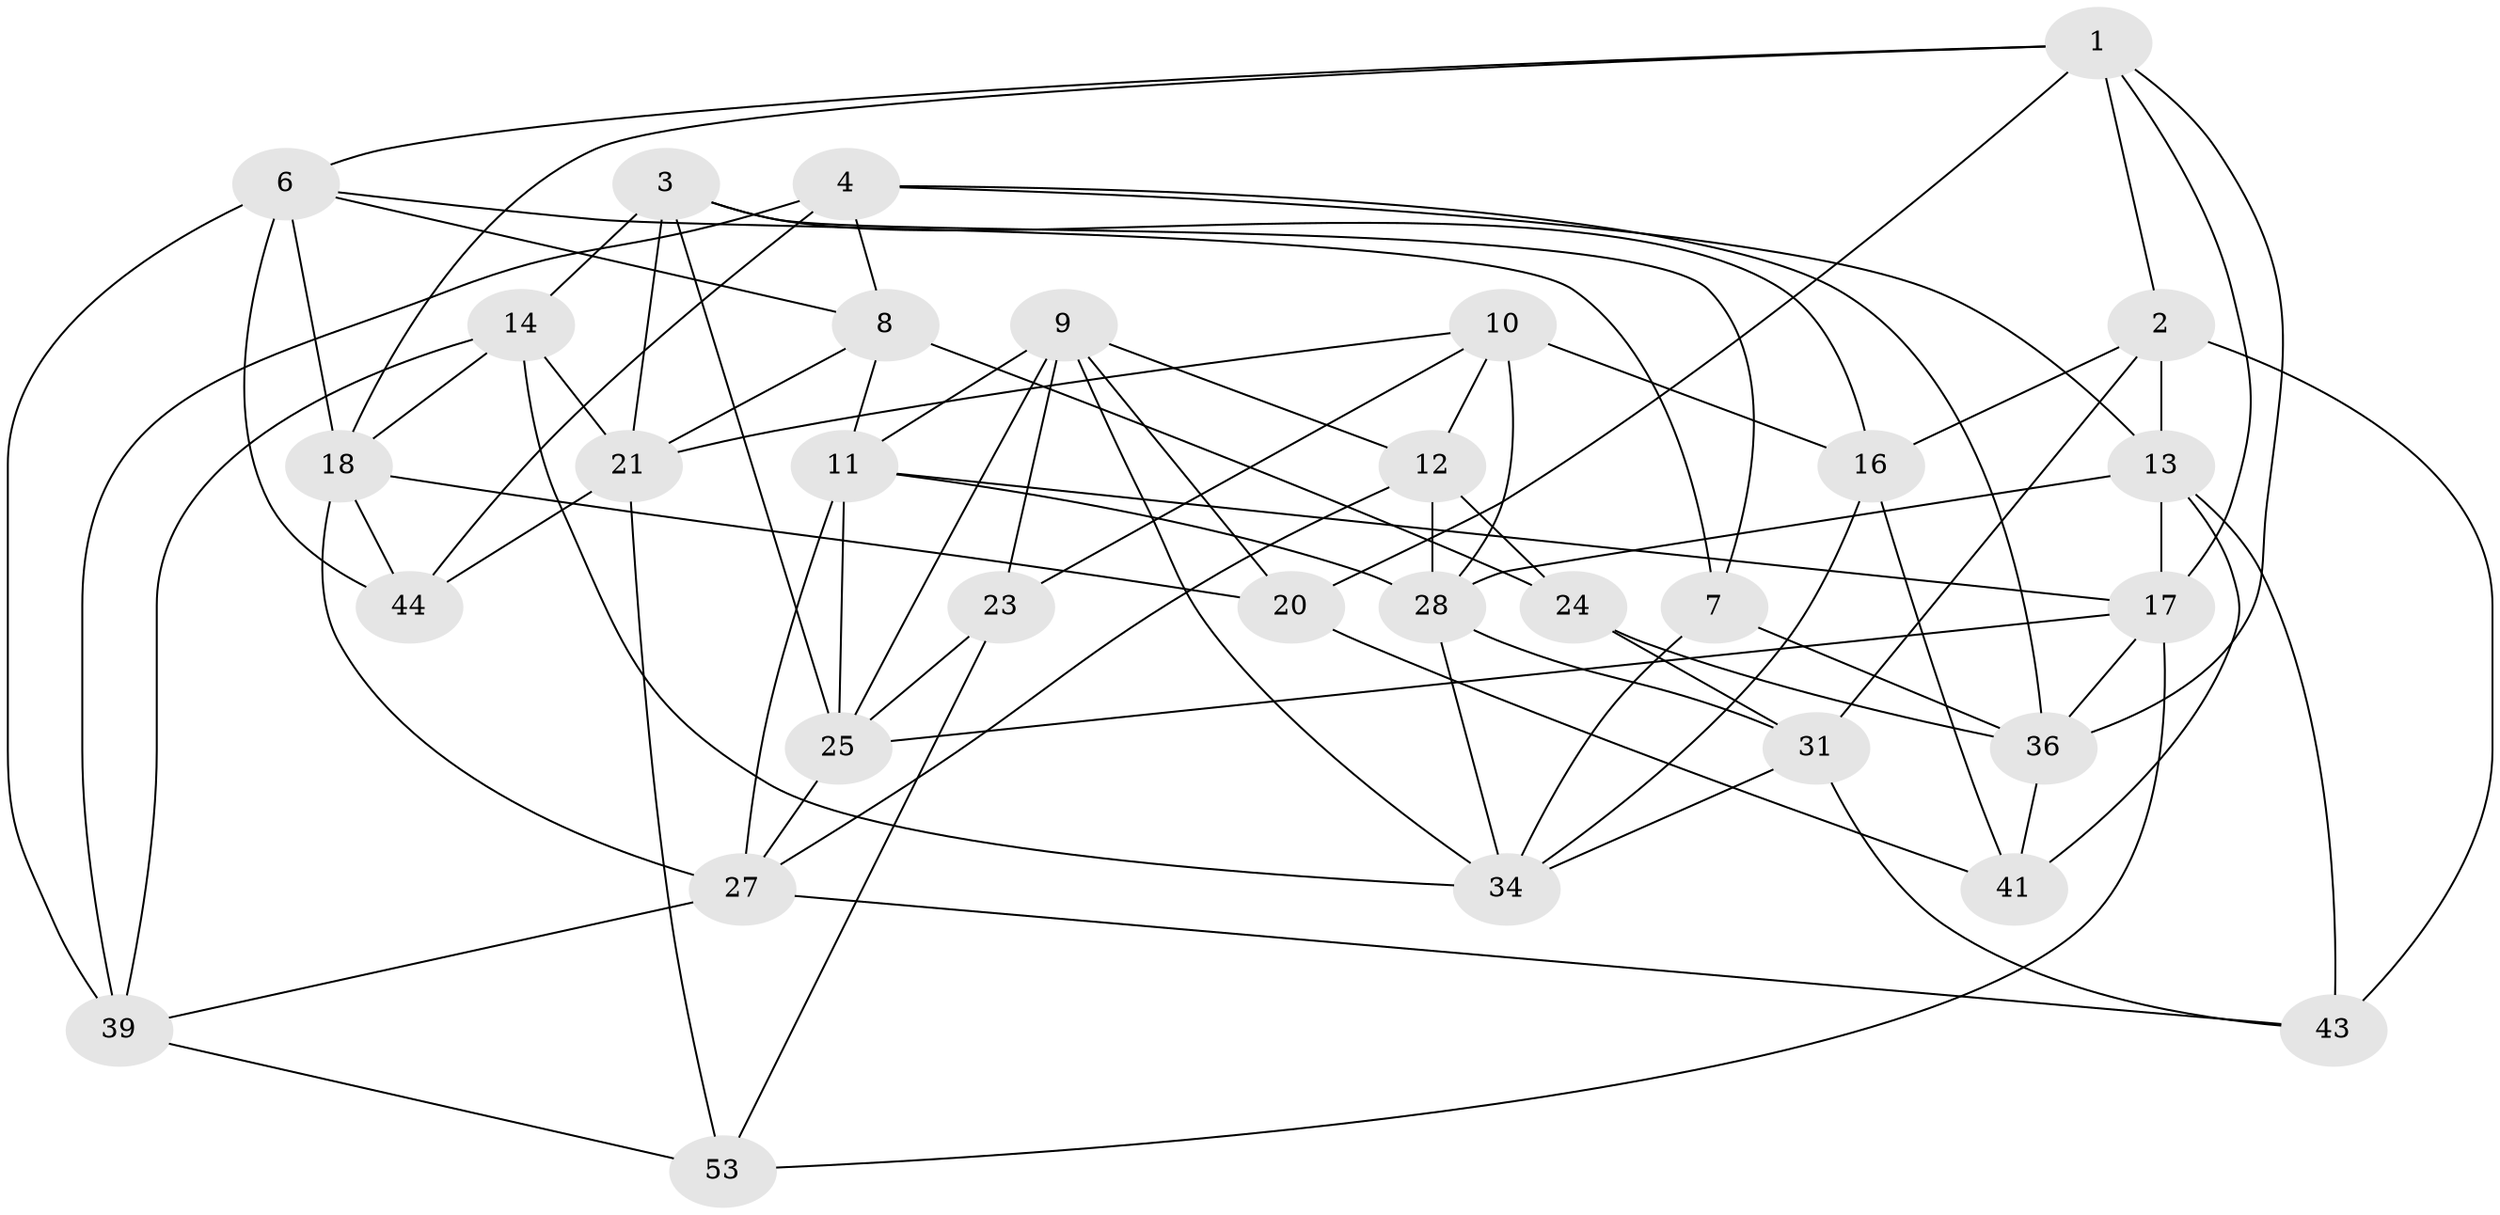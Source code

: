 // original degree distribution, {4: 1.0}
// Generated by graph-tools (version 1.1) at 2025/42/03/06/25 10:42:17]
// undirected, 31 vertices, 80 edges
graph export_dot {
graph [start="1"]
  node [color=gray90,style=filled];
  1 [super="+45"];
  2 [super="+5"];
  3 [super="+49"];
  4 [super="+19"];
  6 [super="+35"];
  7;
  8 [super="+55"];
  9 [super="+40"];
  10 [super="+15"];
  11 [super="+22"];
  12 [super="+46"];
  13 [super="+54"];
  14 [super="+42"];
  16 [super="+30"];
  17 [super="+26"];
  18 [super="+33"];
  20;
  21 [super="+47"];
  23;
  24 [super="+37"];
  25 [super="+29"];
  27 [super="+48"];
  28 [super="+38"];
  31 [super="+32"];
  34 [super="+51"];
  36 [super="+52"];
  39 [super="+50"];
  41;
  43;
  44;
  53;
  1 -- 17;
  1 -- 2;
  1 -- 20;
  1 -- 36;
  1 -- 18;
  1 -- 6;
  2 -- 31 [weight=2];
  2 -- 43;
  2 -- 16;
  2 -- 13;
  3 -- 25;
  3 -- 7;
  3 -- 16;
  3 -- 14 [weight=2];
  3 -- 21;
  4 -- 44;
  4 -- 36;
  4 -- 39 [weight=2];
  4 -- 13;
  4 -- 8;
  6 -- 7;
  6 -- 8;
  6 -- 44;
  6 -- 18;
  6 -- 39;
  7 -- 34;
  7 -- 36;
  8 -- 24 [weight=2];
  8 -- 11;
  8 -- 21;
  9 -- 20;
  9 -- 25;
  9 -- 23;
  9 -- 34;
  9 -- 11;
  9 -- 12;
  10 -- 23;
  10 -- 21;
  10 -- 28;
  10 -- 16 [weight=2];
  10 -- 12;
  11 -- 27;
  11 -- 17;
  11 -- 28;
  11 -- 25;
  12 -- 28;
  12 -- 24 [weight=2];
  12 -- 27;
  13 -- 41;
  13 -- 43;
  13 -- 28;
  13 -- 17;
  14 -- 21;
  14 -- 18;
  14 -- 39;
  14 -- 34;
  16 -- 41;
  16 -- 34;
  17 -- 36;
  17 -- 53;
  17 -- 25;
  18 -- 20;
  18 -- 27;
  18 -- 44;
  20 -- 41;
  21 -- 53;
  21 -- 44;
  23 -- 53;
  23 -- 25;
  24 -- 36;
  24 -- 31;
  25 -- 27;
  27 -- 39;
  27 -- 43;
  28 -- 34;
  28 -- 31;
  31 -- 43;
  31 -- 34;
  36 -- 41;
  39 -- 53;
}
